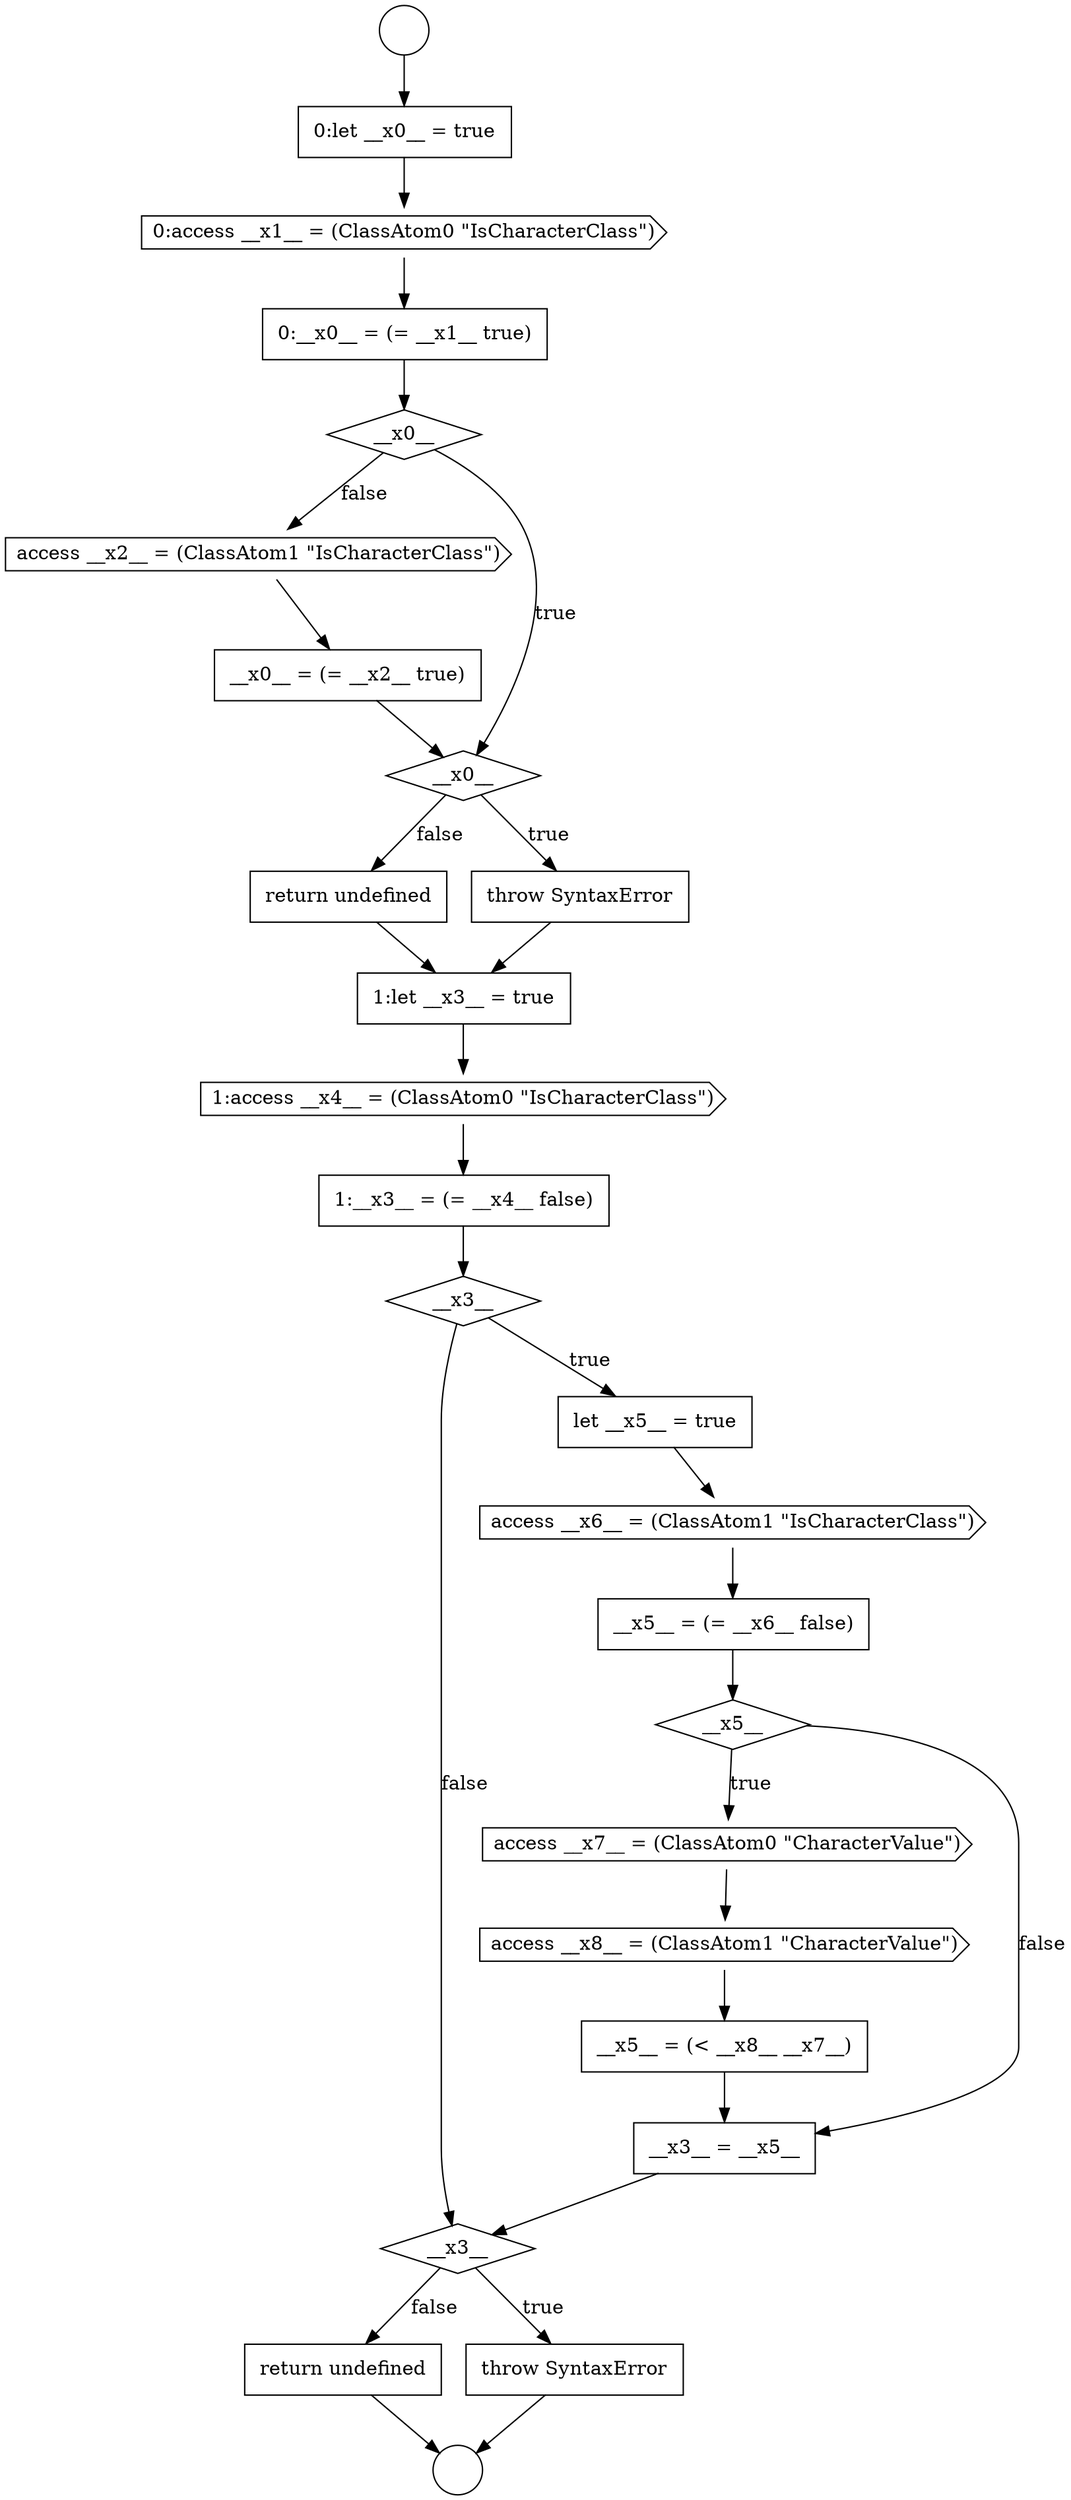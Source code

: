 digraph {
  node20437 [shape=none, margin=0, label=<<font color="black">
    <table border="0" cellborder="1" cellspacing="0" cellpadding="10">
      <tr><td align="left">0:let __x0__ = true</td></tr>
    </table>
  </font>> color="black" fillcolor="white" style=filled]
  node20441 [shape=cds, label=<<font color="black">access __x2__ = (ClassAtom1 &quot;IsCharacterClass&quot;)</font>> color="black" fillcolor="white" style=filled]
  node20445 [shape=none, margin=0, label=<<font color="black">
    <table border="0" cellborder="1" cellspacing="0" cellpadding="10">
      <tr><td align="left">return undefined</td></tr>
    </table>
  </font>> color="black" fillcolor="white" style=filled]
  node20460 [shape=none, margin=0, label=<<font color="black">
    <table border="0" cellborder="1" cellspacing="0" cellpadding="10">
      <tr><td align="left">return undefined</td></tr>
    </table>
  </font>> color="black" fillcolor="white" style=filled]
  node20459 [shape=none, margin=0, label=<<font color="black">
    <table border="0" cellborder="1" cellspacing="0" cellpadding="10">
      <tr><td align="left">throw SyntaxError</td></tr>
    </table>
  </font>> color="black" fillcolor="white" style=filled]
  node20444 [shape=none, margin=0, label=<<font color="black">
    <table border="0" cellborder="1" cellspacing="0" cellpadding="10">
      <tr><td align="left">throw SyntaxError</td></tr>
    </table>
  </font>> color="black" fillcolor="white" style=filled]
  node20448 [shape=none, margin=0, label=<<font color="black">
    <table border="0" cellborder="1" cellspacing="0" cellpadding="10">
      <tr><td align="left">1:__x3__ = (= __x4__ false)</td></tr>
    </table>
  </font>> color="black" fillcolor="white" style=filled]
  node20456 [shape=none, margin=0, label=<<font color="black">
    <table border="0" cellborder="1" cellspacing="0" cellpadding="10">
      <tr><td align="left">__x5__ = (&lt; __x8__ __x7__)</td></tr>
    </table>
  </font>> color="black" fillcolor="white" style=filled]
  node20447 [shape=cds, label=<<font color="black">1:access __x4__ = (ClassAtom0 &quot;IsCharacterClass&quot;)</font>> color="black" fillcolor="white" style=filled]
  node20443 [shape=diamond, label=<<font color="black">__x0__</font>> color="black" fillcolor="white" style=filled]
  node20458 [shape=diamond, label=<<font color="black">__x3__</font>> color="black" fillcolor="white" style=filled]
  node20455 [shape=cds, label=<<font color="black">access __x8__ = (ClassAtom1 &quot;CharacterValue&quot;)</font>> color="black" fillcolor="white" style=filled]
  node20435 [shape=circle label=" " color="black" fillcolor="white" style=filled]
  node20438 [shape=cds, label=<<font color="black">0:access __x1__ = (ClassAtom0 &quot;IsCharacterClass&quot;)</font>> color="black" fillcolor="white" style=filled]
  node20446 [shape=none, margin=0, label=<<font color="black">
    <table border="0" cellborder="1" cellspacing="0" cellpadding="10">
      <tr><td align="left">1:let __x3__ = true</td></tr>
    </table>
  </font>> color="black" fillcolor="white" style=filled]
  node20439 [shape=none, margin=0, label=<<font color="black">
    <table border="0" cellborder="1" cellspacing="0" cellpadding="10">
      <tr><td align="left">0:__x0__ = (= __x1__ true)</td></tr>
    </table>
  </font>> color="black" fillcolor="white" style=filled]
  node20436 [shape=circle label=" " color="black" fillcolor="white" style=filled]
  node20449 [shape=diamond, label=<<font color="black">__x3__</font>> color="black" fillcolor="white" style=filled]
  node20440 [shape=diamond, label=<<font color="black">__x0__</font>> color="black" fillcolor="white" style=filled]
  node20450 [shape=none, margin=0, label=<<font color="black">
    <table border="0" cellborder="1" cellspacing="0" cellpadding="10">
      <tr><td align="left">let __x5__ = true</td></tr>
    </table>
  </font>> color="black" fillcolor="white" style=filled]
  node20451 [shape=cds, label=<<font color="black">access __x6__ = (ClassAtom1 &quot;IsCharacterClass&quot;)</font>> color="black" fillcolor="white" style=filled]
  node20454 [shape=cds, label=<<font color="black">access __x7__ = (ClassAtom0 &quot;CharacterValue&quot;)</font>> color="black" fillcolor="white" style=filled]
  node20457 [shape=none, margin=0, label=<<font color="black">
    <table border="0" cellborder="1" cellspacing="0" cellpadding="10">
      <tr><td align="left">__x3__ = __x5__</td></tr>
    </table>
  </font>> color="black" fillcolor="white" style=filled]
  node20442 [shape=none, margin=0, label=<<font color="black">
    <table border="0" cellborder="1" cellspacing="0" cellpadding="10">
      <tr><td align="left">__x0__ = (= __x2__ true)</td></tr>
    </table>
  </font>> color="black" fillcolor="white" style=filled]
  node20453 [shape=diamond, label=<<font color="black">__x5__</font>> color="black" fillcolor="white" style=filled]
  node20452 [shape=none, margin=0, label=<<font color="black">
    <table border="0" cellborder="1" cellspacing="0" cellpadding="10">
      <tr><td align="left">__x5__ = (= __x6__ false)</td></tr>
    </table>
  </font>> color="black" fillcolor="white" style=filled]
  node20442 -> node20443 [ color="black"]
  node20456 -> node20457 [ color="black"]
  node20452 -> node20453 [ color="black"]
  node20447 -> node20448 [ color="black"]
  node20457 -> node20458 [ color="black"]
  node20460 -> node20436 [ color="black"]
  node20453 -> node20454 [label=<<font color="black">true</font>> color="black"]
  node20453 -> node20457 [label=<<font color="black">false</font>> color="black"]
  node20455 -> node20456 [ color="black"]
  node20437 -> node20438 [ color="black"]
  node20448 -> node20449 [ color="black"]
  node20445 -> node20446 [ color="black"]
  node20439 -> node20440 [ color="black"]
  node20459 -> node20436 [ color="black"]
  node20458 -> node20459 [label=<<font color="black">true</font>> color="black"]
  node20458 -> node20460 [label=<<font color="black">false</font>> color="black"]
  node20443 -> node20444 [label=<<font color="black">true</font>> color="black"]
  node20443 -> node20445 [label=<<font color="black">false</font>> color="black"]
  node20440 -> node20443 [label=<<font color="black">true</font>> color="black"]
  node20440 -> node20441 [label=<<font color="black">false</font>> color="black"]
  node20449 -> node20450 [label=<<font color="black">true</font>> color="black"]
  node20449 -> node20458 [label=<<font color="black">false</font>> color="black"]
  node20435 -> node20437 [ color="black"]
  node20446 -> node20447 [ color="black"]
  node20450 -> node20451 [ color="black"]
  node20441 -> node20442 [ color="black"]
  node20444 -> node20446 [ color="black"]
  node20454 -> node20455 [ color="black"]
  node20438 -> node20439 [ color="black"]
  node20451 -> node20452 [ color="black"]
}
